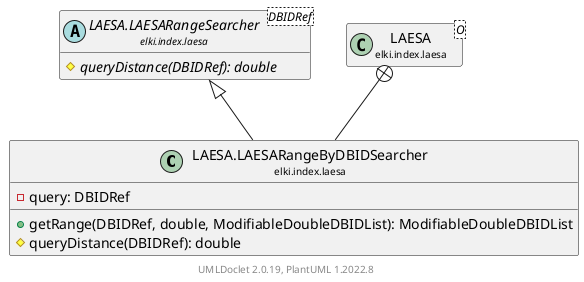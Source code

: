 @startuml
    remove .*\.(Instance|Par|Parameterizer|Factory)$
    set namespaceSeparator none
    hide empty fields
    hide empty methods

    class "<size:14>LAESA.LAESARangeByDBIDSearcher\n<size:10>elki.index.laesa" as elki.index.laesa.LAESA.LAESARangeByDBIDSearcher [[LAESA.LAESARangeByDBIDSearcher.html]] {
        -query: DBIDRef
        +getRange(DBIDRef, double, ModifiableDoubleDBIDList): ModifiableDoubleDBIDList
        #queryDistance(DBIDRef): double
    }

    abstract class "<size:14>LAESA.LAESARangeSearcher\n<size:10>elki.index.laesa" as elki.index.laesa.LAESA.LAESARangeSearcher<DBIDRef> [[LAESA.LAESARangeSearcher.html]] {
        {abstract} #queryDistance(DBIDRef): double
    }
    class "<size:14>LAESA\n<size:10>elki.index.laesa" as elki.index.laesa.LAESA<O> [[LAESA.html]]

    elki.index.laesa.LAESA.LAESARangeSearcher <|-- elki.index.laesa.LAESA.LAESARangeByDBIDSearcher
    elki.index.laesa.LAESA +-- elki.index.laesa.LAESA.LAESARangeByDBIDSearcher

    center footer UMLDoclet 2.0.19, PlantUML 1.2022.8
@enduml

